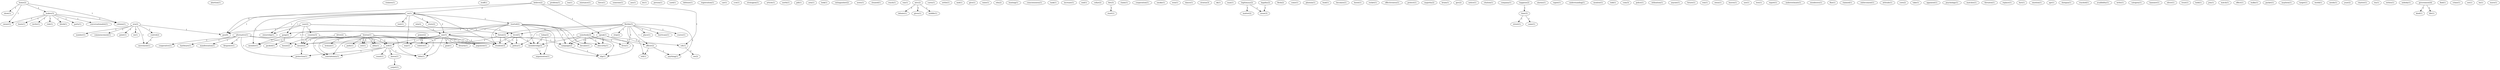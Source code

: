 digraph G {
  home [ label="home(2)" ];
  show [ label="show(1)" ];
  makes [ label="makes(3)" ];
  owner [ label="owner(1)" ];
  column [ label="column(1)" ];
  abortion [ label="abortion(1)" ];
  violates [ label="violates(1)" ];
  stuff [ label="stuff(1)" ];
  nra [ label="nra(2)" ];
  number [ label="number(1)" ];
  commencement [ label="commencement(1)" ];
  point [ label="point(1)" ];
  ex [ label="ex(1)" ];
  control [ label="control(2)" ];
  movement [ label="movement(1)" ];
  gun [ label="gun(6)" ];
  problem [ label="problem(1)" ];
  isn [ label="isn(1)" ];
  power [ label="power(2)" ];
  enforce [ label="enforce(1)" ];
  existance [ label="existance(1)" ];
  force [ label="force(1)" ];
  someone [ label="someone(1)" ];
  ass [ label="ass(1)" ];
  dc [ label="dc(1)" ];
  person [ label="person(1)" ];
  alternative [ label="alternative(1)" ];
  cooperative [ label="cooperative(1)" ];
  hardware [ label="hardware(1)" ];
  firepower [ label="firepower(1)" ];
  self [ label="self(3)" ];
  means [ label="means(2)" ];
  manifestation [ label="manifestation(1)" ];
  protection [ label="protection(1)" ];
  case [ label="case(2)" ];
  country [ label="country(3)" ];
  ownership [ label="ownership(1)" ];
  level [ label="level(5)" ];
  threat [ label="threat(3)" ];
  florida [ label="florida(3)" ];
  somebody [ label="somebody(2)" ];
  place [ label="place(1)" ];
  policy [ label="policy(1)" ];
  hurricane [ label="hurricane(1)" ];
  officer [ label="officer(2)" ];
  lives [ label="lives(1)" ];
  anything [ label="anything(1)" ];
  tell [ label="tell(1)" ];
  course [ label="course(1)" ];
  step [ label="step(2)" ];
  card [ label="card(1)" ];
  resident [ label="resident(3)" ];
  defense [ label="defense(1)" ];
  registration [ label="registration(1)" ];
  car [ label="car(1)" ];
  ccw [ label="ccw(1)" ];
  stratagem [ label="stratagem(1)" ];
  article [ label="article(1)" ];
  north [ label="north(1)" ];
  pill [ label="pill(1)" ];
  arm [ label="arm(1)" ];
  ve [ label="ve(1)" ];
  started [ label="started(2)" ];
  gang [ label="gang(2)" ];
  text [ label="text(1)" ];
  member [ label="member(1)" ];
  one [ label="one(5)" ];
  way [ label="way(1)" ];
  story [ label="story(2)" ];
  look [ label="look(1)" ];
  extinguisher [ label="extinguisher(2)" ];
  news [ label="news(1)" ];
  membership [ label="membership(3)" ];
  cleaned [ label="cleaned(1)" ];
  reach [ label="reach(1)" ];
  basis [ label="basis(1)" ];
  invite [ label="invite(1)" ];
  rule [ label="rule(1)" ];
  block [ label="block(1)" ];
  party [ label="party(1)" ];
  conversationalist [ label="conversationalist(1)" ];
  ran [ label="ran(1)" ];
  drive [ label="drive(2)" ];
  house [ label="house(2)" ];
  mtv [ label="mtv(2)" ];
  debate [ label="debate(1)" ];
  gives [ label="gives(1)" ];
  middle [ label="middle(1)" ];
  became [ label="became(1)" ];
  obscurity [ label="obscurity(1)" ];
  campaign [ label="campaign(2)" ];
  slip [ label="slip(1)" ];
  cares [ label="cares(1)" ];
  settle [ label="settle(1)" ];
  mid [ label="mid(1)" ];
  win [ label="win(2)" ];
  give [ label="give(1)" ];
  raise [ label="raise(1)" ];
  edu [ label="edu(2)" ];
  packed [ label="packed(1)" ];
  hunting [ label="hunting(1)" ];
  consciousness [ label="consciousness(1)" ];
  tank [ label="tank(1)" ];
  increase [ label="increase(1)" ];
  end [ label="end(1)" ];
  collar [ label="collar(2)" ];
  fire [ label="fire(3)" ];
  start [ label="start(1)" ];
  claim [ label="claim(1)" ];
  cooperation [ label="cooperation(1)" ];
  smoke [ label="smoke(1)" ];
  won [ label="won(1)" ];
  dance [ label="dance(1)" ];
  stratus [ label="stratus(3)" ];
  ok [ label="ok(1)" ];
  man [ label="man(1)" ];
  legitimacy [ label="legitimacy(2)" ];
  matter [ label="matter(2)" ];
  issue [ label="issue(3)" ];
  flesh [ label="flesh(2)" ];
  come [ label="come(1)" ];
  phoenix [ label="phoenix(1)" ];
  lead [ label="lead(1)" ];
  today [ label="today(2)" ];
  organization [ label="organization(1)" ];
  becomes [ label="becomes(1)" ];
  burnt [ label="burnt(1)" ];
  rocket [ label="rocket(1)" ];
  effectiveness [ label="effectiveness(1)" ];
  protect [ label="protect(1)" ];
  majority [ label="majority(2)" ];
  brain [ label="brain(1)" ];
  gnv [ label="gnv(2)" ];
  goal [ label="goal(1)" ];
  firearm [ label="firearm(1)" ];
  didn [ label="didn(1)" ];
  constabulary [ label="constabulary(1)" ];
  argument [ label="argument(1)" ];
  notice [ label="notice(1)" ];
  citation [ label="citation(1)" ];
  company [ label="company(1)" ];
  happens [ label="happens(2)" ];
  time [ label="time(3)" ];
  alarms [ label="alarms(1)" ];
  rapist [ label="rapist(1)" ];
  understanding [ label="understanding(1)" ];
  monitor [ label="monitor(1)" ];
  told [ label="told(1)" ];
  street [ label="street(1)" ];
  came [ label="came(1)" ];
  boston [ label="boston(1)" ];
  pulls [ label="pulls(1)" ];
  woman [ label="woman(1)" ];
  alley [ label="alley(1)" ];
  see [ label="see(1)" ];
  com [ label="com(3)" ];
  police [ label="police(1)" ];
  utilization [ label="utilization(1)" ];
  anyone [ label="anyone(1)" ];
  future [ label="future(1)" ];
  ron [ label="ron(1)" ];
  owns [ label="owns(1)" ];
  leaves [ label="leaves(1)" ];
  use [ label="use(1)" ];
  test [ label="test(1)" ];
  report [ label="report(1)" ];
  underestimate [ label="underestimate(1)" ];
  believe [ label="believe(2)" ];
  speak [ label="speak(1)" ];
  cdt [ label="cdt(1)" ];
  ve [ label="ve(1)" ];
  woodstove [ label="woodstove(1)" ];
  flue [ label="flue(1)" ];
  claimed [ label="claimed(1)" ];
  count [ label="count(1)" ];
  doesn [ label="doesn(1)" ];
  enforcement [ label="enforcement(1)" ];
  attitude [ label="attitude(1)" ];
  core [ label="core(2)" ];
  take [ label="take(1)" ];
  opponent [ label="opponent(1)" ];
  psychology [ label="psychology(1)" ];
  matches [ label="matches(1)" ];
  threaten [ label="threaten(1)" ];
  replace [ label="replace(1)" ];
  fact [ label="fact(1)" ];
  emotion [ label="emotion(1)" ];
  apr [ label="apr(1)" ];
  shotgun [ label="shotgun(1)" ];
  reached [ label="reached(1)" ];
  legality [ label="legality(2)" ];
  boston [ label="boston(1)" ];
  availibility [ label="availibility(1)" ];
  write [ label="write(1)" ];
  category [ label="category(1)" ];
  hammer [ label="hammer(1)" ];
  oliver [ label="oliver(1)" ];
  trust [ label="trust(1)" ];
  hold [ label="hold(1)" ];
  jrm [ label="jrm(1)" ];
  watch [ label="watch(1)" ];
  effect [ label="effect(1)" ];
  walks [ label="walks(1)" ];
  packet [ label="packet(1)" ];
  mayhem [ label="mayhem(1)" ];
  target [ label="target(1)" ];
  carpet [ label="carpet(1)" ];
  world [ label="world(1)" ];
  needs [ label="needs(1)" ];
  year [ label="year(2)" ];
  charter [ label="charter(1)" ];
  try [ label="try(1)" ];
  writes [ label="writes(1)" ];
  nobody [ label="nobody(1)" ];
  government [ label="government(4)" ];
  kind [ label="kind(1)" ];
  life [ label="life(1)" ];
  find [ label="find(1)" ];
  crime [ label="crime(1)" ];
  sw [ label="sw(2)" ];
  set [ label="set(1)" ];
  bs [ label="bs(1)" ];
  wave [ label="wave(1)" ];
  home -> show [ label="1" ];
  home -> makes [ label="1" ];
  home -> owner [ label="1" ];
  home -> column [ label="1" ];
  nra -> number [ label="1" ];
  nra -> commencement [ label="1" ];
  nra -> point [ label="1" ];
  nra -> ex [ label="1" ];
  nra -> control [ label="1" ];
  nra -> movement [ label="1" ];
  nra -> gun [ label="1" ];
  power -> enforce [ label="1" ];
  alternative -> cooperative [ label="1" ];
  alternative -> hardware [ label="1" ];
  alternative -> firepower [ label="1" ];
  alternative -> self [ label="1" ];
  alternative -> means [ label="1" ];
  alternative -> manifestation [ label="1" ];
  alternative -> protection [ label="1" ];
  case -> country [ label="1" ];
  case -> ownership [ label="1" ];
  case -> level [ label="1" ];
  case -> threat [ label="1" ];
  case -> means [ label="1" ];
  case -> gun [ label="1" ];
  florida -> level [ label="1" ];
  florida -> somebody [ label="1" ];
  florida -> threat [ label="1" ];
  florida -> place [ label="1" ];
  florida -> policy [ label="1" ];
  florida -> hurricane [ label="1" ];
  florida -> officer [ label="1" ];
  florida -> lives [ label="1" ];
  florida -> anything [ label="1" ];
  florida -> tell [ label="1" ];
  florida -> course [ label="1" ];
  florida -> step [ label="1" ];
  country -> resident [ label="1" ];
  country -> means [ label="1" ];
  ve -> ownership [ label="1" ];
  ve -> started [ label="1" ];
  ve -> gang [ label="1" ];
  ve -> text [ label="1" ];
  ve -> member [ label="1" ];
  ve -> one [ label="2" ];
  ve -> way [ label="1" ];
  ve -> resident [ label="1" ];
  ve -> story [ label="1" ];
  ve -> gun [ label="1" ];
  level -> policy [ label="1" ];
  level -> membership [ label="1" ];
  level -> resident [ label="1" ];
  level -> means [ label="1" ];
  makes -> basis [ label="1" ];
  makes -> invite [ label="1" ];
  makes -> rule [ label="1" ];
  makes -> owner [ label="1" ];
  makes -> block [ label="1" ];
  makes -> party [ label="1" ];
  makes -> column [ label="1" ];
  makes -> conversationalist [ label="1" ];
  drive -> house [ label="1" ];
  drive -> resident [ label="1" ];
  mtv -> debate [ label="1" ];
  mtv -> gives [ label="1" ];
  mtv -> middle [ label="1" ];
  started -> gang [ label="1" ];
  started -> became [ label="1" ];
  started -> member [ label="1" ];
  started -> one [ label="1" ];
  started -> membership [ label="1" ];
  started -> resident [ label="1" ];
  started -> obscurity [ label="1" ];
  started -> campaign [ label="1" ];
  started -> slip [ label="1" ];
  somebody -> became [ label="1" ];
  somebody -> membership [ label="1" ];
  somebody -> lives [ label="1" ];
  somebody -> obscurity [ label="1" ];
  somebody -> campaign [ label="1" ];
  somebody -> slip [ label="1" ];
  win -> one [ label="1" ];
  threat -> policy [ label="1" ];
  threat -> resident [ label="1" ];
  threat -> means [ label="1" ];
  gang -> member [ label="1" ];
  gang -> packed [ label="1" ];
  fire -> start [ label="1" ];
  legitimacy -> matter [ label="1" ];
  legitimacy -> issue [ label="1" ];
  today -> membership [ label="1" ];
  today -> organization [ label="1" ];
  one -> way [ label="1" ];
  one -> goal [ label="1" ];
  one -> enforce [ label="1" ];
  one -> firearm [ label="1" ];
  one -> self [ label="1" ];
  one -> resident [ label="1" ];
  one -> officer [ label="1" ];
  one -> didn [ label="1" ];
  one -> campaign [ label="1" ];
  one -> constabulary [ label="1" ];
  one -> argument [ label="1" ];
  happens -> time [ label="1" ];
  time -> street [ label="1" ];
  time -> came [ label="1" ];
  boston -> pulls [ label="1" ];
  boston -> self [ label="1" ];
  boston -> resident [ label="1" ];
  boston -> woman [ label="1" ];
  boston -> means [ label="1" ];
  boston -> didn [ label="1" ];
  boston -> alley [ label="1" ];
  boston -> constabulary [ label="1" ];
  boston -> see [ label="1" ];
  control -> movement [ label="1" ];
  membership -> organization [ label="1" ];
  believe -> speak [ label="1" ];
  believe -> gun [ label="2" ];
  believe -> cdt [ label="1" ];
  believe -> ve [ label="2" ];
  self -> didn [ label="1" ];
  self -> count [ label="1" ];
  self -> protection [ label="1" ];
  self -> doesn [ label="1" ];
  self -> constabulary [ label="1" ];
  officer -> anything [ label="1" ];
  officer -> tell [ label="1" ];
  means -> protection [ label="1" ];
  legality -> issue [ label="1" ];
  boston -> didn [ label="1" ];
  boston -> alley [ label="1" ];
  boston -> constabulary [ label="1" ];
  boston -> see [ label="1" ];
  speak -> obscurity [ label="1" ];
  speak -> campaign [ label="1" ];
  speak -> slip [ label="1" ];
  speak -> cdt [ label="1" ];
  campaign -> slip [ label="1" ];
  doesn -> carpet [ label="1" ];
  government -> kind [ label="1" ];
  government -> life [ label="1" ];
  cdt -> sw [ label="2" ];
}
